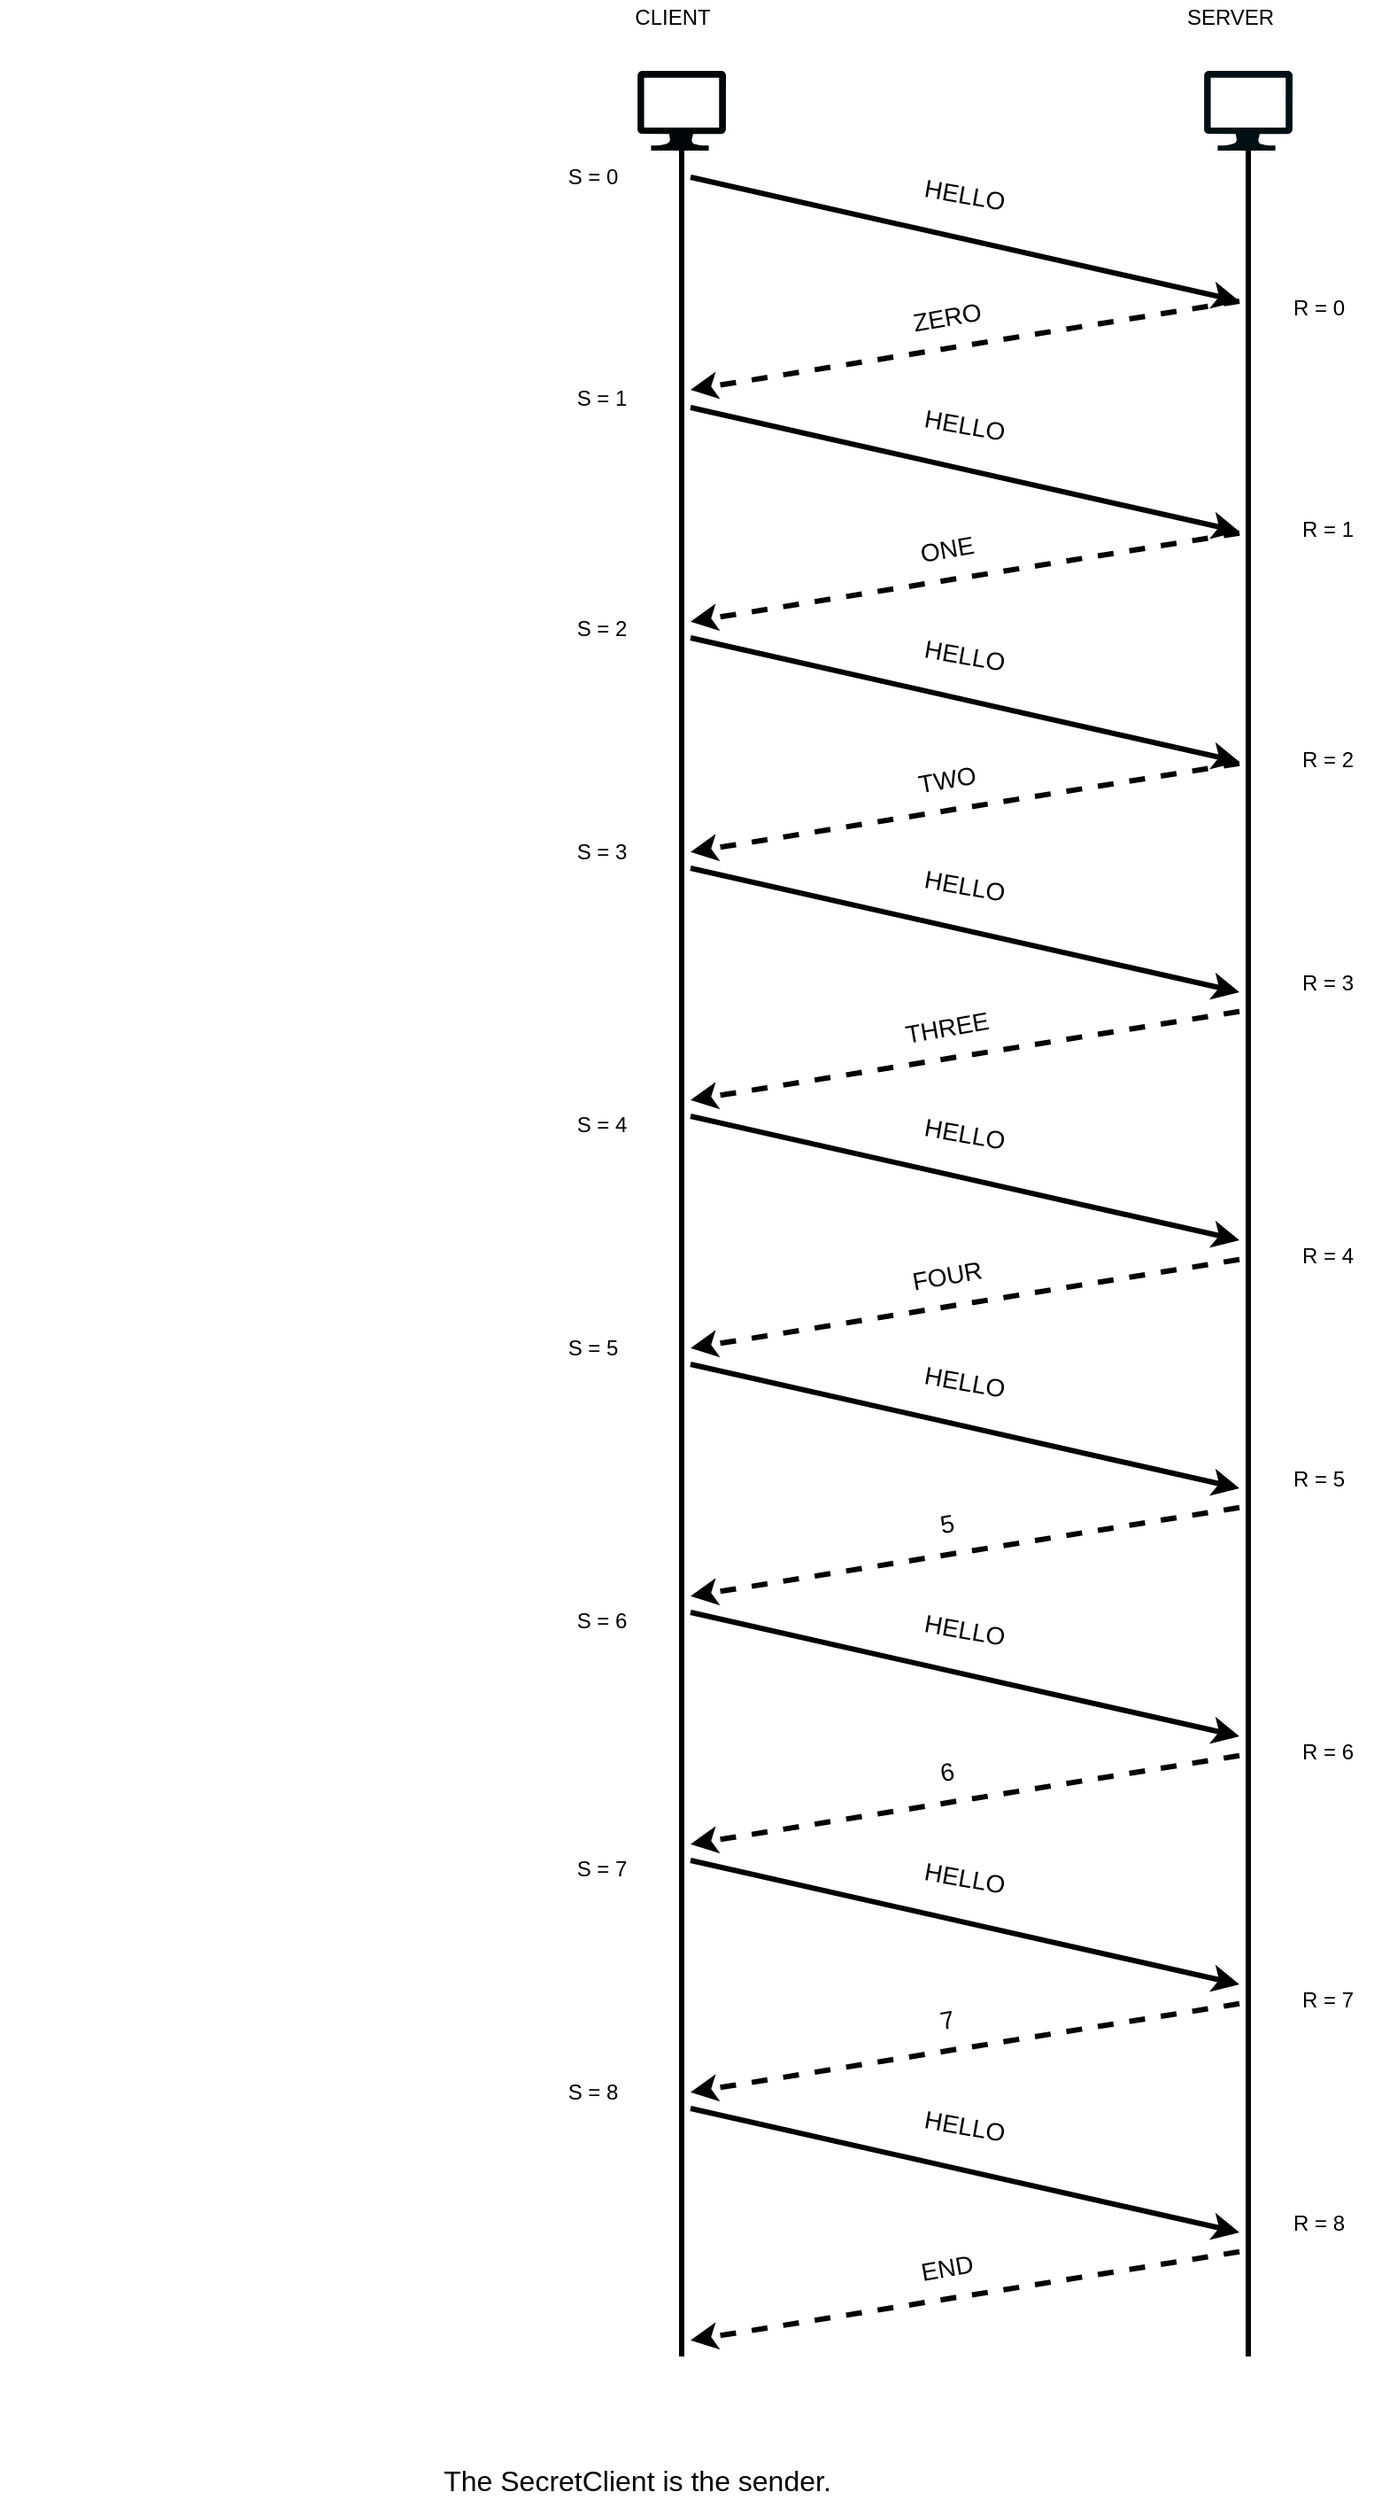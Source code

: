 <mxfile version="14.8.6" type="device"><diagram id="M_Are3F1fKmWvJhbKD_q" name="Page-1"><mxGraphModel dx="2035" dy="635" grid="1" gridSize="10" guides="1" tooltips="1" connect="1" arrows="1" fold="1" page="1" pageScale="1" pageWidth="850" pageHeight="1400" math="0" shadow="0"><root><mxCell id="0"/><mxCell id="1" parent="0"/><mxCell id="rwOtoCRZN4_Izpo82REQ-1" value="" style="verticalLabelPosition=bottom;html=1;verticalAlign=top;align=center;strokeColor=none;shape=mxgraph.azure.computer;pointerEvents=1;fillColor=#000608;" vertex="1" parent="1"><mxGeometry x="200" y="180" width="50" height="45" as="geometry"/></mxCell><mxCell id="rwOtoCRZN4_Izpo82REQ-2" value="" style="verticalLabelPosition=bottom;html=1;verticalAlign=top;align=center;strokeColor=none;shape=mxgraph.azure.computer;pointerEvents=1;fillColor=#001014;" vertex="1" parent="1"><mxGeometry x="520" y="180" width="50" height="45" as="geometry"/></mxCell><mxCell id="rwOtoCRZN4_Izpo82REQ-3" value="" style="endArrow=none;html=1;entryX=0.5;entryY=1;entryDx=0;entryDy=0;entryPerimeter=0;strokeWidth=3;" edge="1" parent="1" target="rwOtoCRZN4_Izpo82REQ-1"><mxGeometry width="50" height="50" relative="1" as="geometry"><mxPoint x="225" y="1470" as="sourcePoint"/><mxPoint x="450" y="370" as="targetPoint"/></mxGeometry></mxCell><mxCell id="rwOtoCRZN4_Izpo82REQ-4" value="" style="endArrow=none;html=1;entryX=0.5;entryY=1;entryDx=0;entryDy=0;entryPerimeter=0;strokeWidth=3;" edge="1" parent="1" target="rwOtoCRZN4_Izpo82REQ-2"><mxGeometry width="50" height="50" relative="1" as="geometry"><mxPoint x="545" y="1470" as="sourcePoint"/><mxPoint x="544.5" y="250" as="targetPoint"/></mxGeometry></mxCell><mxCell id="rwOtoCRZN4_Izpo82REQ-5" value="" style="endArrow=classic;html=1;strokeWidth=3;" edge="1" parent="1"><mxGeometry width="50" height="50" relative="1" as="geometry"><mxPoint x="230" y="240" as="sourcePoint"/><mxPoint x="540" y="310" as="targetPoint"/></mxGeometry></mxCell><mxCell id="rwOtoCRZN4_Izpo82REQ-6" value="&lt;font style=&quot;font-size: 14px&quot;&gt;HELLO&lt;/font&gt;" style="text;html=1;strokeColor=none;fillColor=none;align=center;verticalAlign=middle;whiteSpace=wrap;rounded=0;strokeWidth=4;rotation=10;" vertex="1" parent="1"><mxGeometry x="360" y="240" width="50" height="20" as="geometry"/></mxCell><mxCell id="rwOtoCRZN4_Izpo82REQ-7" value="" style="endArrow=classic;html=1;strokeWidth=3;" edge="1" parent="1"><mxGeometry width="50" height="50" relative="1" as="geometry"><mxPoint x="230" y="370" as="sourcePoint"/><mxPoint x="540" y="440" as="targetPoint"/></mxGeometry></mxCell><mxCell id="rwOtoCRZN4_Izpo82REQ-8" value="&lt;font style=&quot;font-size: 14px&quot;&gt;HELLO&lt;/font&gt;" style="text;html=1;strokeColor=none;fillColor=none;align=center;verticalAlign=middle;whiteSpace=wrap;rounded=0;strokeWidth=4;rotation=10;" vertex="1" parent="1"><mxGeometry x="360" y="370" width="50" height="20" as="geometry"/></mxCell><mxCell id="rwOtoCRZN4_Izpo82REQ-9" value="" style="endArrow=classic;html=1;strokeWidth=3;" edge="1" parent="1"><mxGeometry width="50" height="50" relative="1" as="geometry"><mxPoint x="230" y="500" as="sourcePoint"/><mxPoint x="540" y="570" as="targetPoint"/></mxGeometry></mxCell><mxCell id="rwOtoCRZN4_Izpo82REQ-10" value="&lt;font style=&quot;font-size: 14px&quot;&gt;HELLO&lt;/font&gt;" style="text;html=1;strokeColor=none;fillColor=none;align=center;verticalAlign=middle;whiteSpace=wrap;rounded=0;strokeWidth=4;rotation=10;" vertex="1" parent="1"><mxGeometry x="360" y="500" width="50" height="20" as="geometry"/></mxCell><mxCell id="rwOtoCRZN4_Izpo82REQ-11" value="" style="endArrow=classic;html=1;strokeWidth=3;" edge="1" parent="1"><mxGeometry width="50" height="50" relative="1" as="geometry"><mxPoint x="230" y="630" as="sourcePoint"/><mxPoint x="540" y="700" as="targetPoint"/></mxGeometry></mxCell><mxCell id="rwOtoCRZN4_Izpo82REQ-12" value="&lt;font style=&quot;font-size: 14px&quot;&gt;HELLO&lt;/font&gt;" style="text;html=1;strokeColor=none;fillColor=none;align=center;verticalAlign=middle;whiteSpace=wrap;rounded=0;strokeWidth=4;rotation=10;" vertex="1" parent="1"><mxGeometry x="360" y="630" width="50" height="20" as="geometry"/></mxCell><mxCell id="rwOtoCRZN4_Izpo82REQ-13" value="" style="endArrow=classic;html=1;strokeWidth=3;" edge="1" parent="1"><mxGeometry width="50" height="50" relative="1" as="geometry"><mxPoint x="230" y="770" as="sourcePoint"/><mxPoint x="540" y="840" as="targetPoint"/></mxGeometry></mxCell><mxCell id="rwOtoCRZN4_Izpo82REQ-14" value="&lt;font style=&quot;font-size: 14px&quot;&gt;HELLO&lt;/font&gt;" style="text;html=1;strokeColor=none;fillColor=none;align=center;verticalAlign=middle;whiteSpace=wrap;rounded=0;strokeWidth=4;rotation=10;" vertex="1" parent="1"><mxGeometry x="360" y="770" width="50" height="20" as="geometry"/></mxCell><mxCell id="rwOtoCRZN4_Izpo82REQ-15" value="" style="endArrow=classic;html=1;strokeWidth=3;dashed=1;" edge="1" parent="1"><mxGeometry width="50" height="50" relative="1" as="geometry"><mxPoint x="540" y="310" as="sourcePoint"/><mxPoint x="230" y="360" as="targetPoint"/></mxGeometry></mxCell><mxCell id="rwOtoCRZN4_Izpo82REQ-16" value="&lt;font style=&quot;font-size: 14px&quot;&gt;ZERO&lt;/font&gt;" style="text;html=1;strokeColor=none;fillColor=none;align=center;verticalAlign=middle;whiteSpace=wrap;rounded=0;rotation=-10;" vertex="1" parent="1"><mxGeometry x="350" y="309.13" width="50" height="20" as="geometry"/></mxCell><mxCell id="rwOtoCRZN4_Izpo82REQ-18" value="" style="endArrow=classic;html=1;strokeWidth=3;dashed=1;" edge="1" parent="1"><mxGeometry width="50" height="50" relative="1" as="geometry"><mxPoint x="540" y="440.87" as="sourcePoint"/><mxPoint x="230" y="490.87" as="targetPoint"/></mxGeometry></mxCell><mxCell id="rwOtoCRZN4_Izpo82REQ-19" value="&lt;font style=&quot;font-size: 14px&quot;&gt;ONE&lt;/font&gt;" style="text;html=1;strokeColor=none;fillColor=none;align=center;verticalAlign=middle;whiteSpace=wrap;rounded=0;rotation=-10;" vertex="1" parent="1"><mxGeometry x="350" y="440" width="50" height="20" as="geometry"/></mxCell><mxCell id="rwOtoCRZN4_Izpo82REQ-20" value="" style="endArrow=classic;html=1;strokeWidth=3;dashed=1;" edge="1" parent="1"><mxGeometry width="50" height="50" relative="1" as="geometry"><mxPoint x="540" y="570.87" as="sourcePoint"/><mxPoint x="230" y="620.87" as="targetPoint"/></mxGeometry></mxCell><mxCell id="rwOtoCRZN4_Izpo82REQ-21" value="&lt;font style=&quot;font-size: 14px&quot;&gt;TWO&lt;/font&gt;" style="text;html=1;strokeColor=none;fillColor=none;align=center;verticalAlign=middle;whiteSpace=wrap;rounded=0;rotation=-10;" vertex="1" parent="1"><mxGeometry x="350" y="570" width="50" height="20" as="geometry"/></mxCell><mxCell id="rwOtoCRZN4_Izpo82REQ-22" value="" style="endArrow=classic;html=1;strokeWidth=3;dashed=1;" edge="1" parent="1"><mxGeometry width="50" height="50" relative="1" as="geometry"><mxPoint x="540" y="710.87" as="sourcePoint"/><mxPoint x="230" y="760.87" as="targetPoint"/></mxGeometry></mxCell><mxCell id="rwOtoCRZN4_Izpo82REQ-23" value="&lt;font style=&quot;font-size: 14px&quot;&gt;THREE&lt;/font&gt;" style="text;html=1;strokeColor=none;fillColor=none;align=center;verticalAlign=middle;whiteSpace=wrap;rounded=0;rotation=-10;" vertex="1" parent="1"><mxGeometry x="350" y="710" width="50" height="20" as="geometry"/></mxCell><mxCell id="rwOtoCRZN4_Izpo82REQ-24" value="" style="endArrow=classic;html=1;strokeWidth=3;" edge="1" parent="1"><mxGeometry width="50" height="50" relative="1" as="geometry"><mxPoint x="230" y="910" as="sourcePoint"/><mxPoint x="540" y="980" as="targetPoint"/></mxGeometry></mxCell><mxCell id="rwOtoCRZN4_Izpo82REQ-25" value="&lt;font style=&quot;font-size: 14px&quot;&gt;HELLO&lt;/font&gt;" style="text;html=1;strokeColor=none;fillColor=none;align=center;verticalAlign=middle;whiteSpace=wrap;rounded=0;strokeWidth=4;rotation=10;" vertex="1" parent="1"><mxGeometry x="360" y="910" width="50" height="20" as="geometry"/></mxCell><mxCell id="rwOtoCRZN4_Izpo82REQ-26" value="" style="endArrow=classic;html=1;strokeWidth=3;dashed=1;" edge="1" parent="1"><mxGeometry width="50" height="50" relative="1" as="geometry"><mxPoint x="540" y="850.87" as="sourcePoint"/><mxPoint x="230" y="900.87" as="targetPoint"/></mxGeometry></mxCell><mxCell id="rwOtoCRZN4_Izpo82REQ-27" value="&lt;font style=&quot;font-size: 14px&quot;&gt;FOUR&lt;/font&gt;" style="text;html=1;strokeColor=none;fillColor=none;align=center;verticalAlign=middle;whiteSpace=wrap;rounded=0;rotation=-10;" vertex="1" parent="1"><mxGeometry x="350" y="850" width="50" height="20" as="geometry"/></mxCell><mxCell id="rwOtoCRZN4_Izpo82REQ-28" value="" style="endArrow=classic;html=1;strokeWidth=3;" edge="1" parent="1"><mxGeometry width="50" height="50" relative="1" as="geometry"><mxPoint x="230" y="1050" as="sourcePoint"/><mxPoint x="540" y="1120" as="targetPoint"/></mxGeometry></mxCell><mxCell id="rwOtoCRZN4_Izpo82REQ-29" value="&lt;font style=&quot;font-size: 14px&quot;&gt;HELLO&lt;/font&gt;" style="text;html=1;strokeColor=none;fillColor=none;align=center;verticalAlign=middle;whiteSpace=wrap;rounded=0;strokeWidth=4;rotation=10;" vertex="1" parent="1"><mxGeometry x="360" y="1050" width="50" height="20" as="geometry"/></mxCell><mxCell id="rwOtoCRZN4_Izpo82REQ-30" value="" style="endArrow=classic;html=1;strokeWidth=3;dashed=1;" edge="1" parent="1"><mxGeometry width="50" height="50" relative="1" as="geometry"><mxPoint x="540" y="990.87" as="sourcePoint"/><mxPoint x="230" y="1040.87" as="targetPoint"/></mxGeometry></mxCell><mxCell id="rwOtoCRZN4_Izpo82REQ-31" value="&lt;font style=&quot;font-size: 14px&quot;&gt;5&lt;/font&gt;" style="text;html=1;strokeColor=none;fillColor=none;align=center;verticalAlign=middle;whiteSpace=wrap;rounded=0;rotation=-10;" vertex="1" parent="1"><mxGeometry x="350" y="990" width="50" height="20" as="geometry"/></mxCell><mxCell id="rwOtoCRZN4_Izpo82REQ-32" value="" style="endArrow=classic;html=1;strokeWidth=3;" edge="1" parent="1"><mxGeometry width="50" height="50" relative="1" as="geometry"><mxPoint x="230" y="1190" as="sourcePoint"/><mxPoint x="540" y="1260" as="targetPoint"/></mxGeometry></mxCell><mxCell id="rwOtoCRZN4_Izpo82REQ-33" value="&lt;font style=&quot;font-size: 14px&quot;&gt;HELLO&lt;/font&gt;" style="text;html=1;strokeColor=none;fillColor=none;align=center;verticalAlign=middle;whiteSpace=wrap;rounded=0;strokeWidth=4;rotation=10;" vertex="1" parent="1"><mxGeometry x="360" y="1190" width="50" height="20" as="geometry"/></mxCell><mxCell id="rwOtoCRZN4_Izpo82REQ-34" value="" style="endArrow=classic;html=1;strokeWidth=3;dashed=1;" edge="1" parent="1"><mxGeometry width="50" height="50" relative="1" as="geometry"><mxPoint x="540" y="1130.87" as="sourcePoint"/><mxPoint x="230" y="1180.87" as="targetPoint"/></mxGeometry></mxCell><mxCell id="rwOtoCRZN4_Izpo82REQ-35" value="&lt;font style=&quot;font-size: 14px&quot;&gt;6&lt;/font&gt;" style="text;html=1;strokeColor=none;fillColor=none;align=center;verticalAlign=middle;whiteSpace=wrap;rounded=0;rotation=-10;" vertex="1" parent="1"><mxGeometry x="350" y="1130" width="50" height="20" as="geometry"/></mxCell><mxCell id="rwOtoCRZN4_Izpo82REQ-36" value="" style="endArrow=classic;html=1;strokeWidth=3;" edge="1" parent="1"><mxGeometry width="50" height="50" relative="1" as="geometry"><mxPoint x="230" y="1330" as="sourcePoint"/><mxPoint x="540" y="1400" as="targetPoint"/></mxGeometry></mxCell><mxCell id="rwOtoCRZN4_Izpo82REQ-37" value="&lt;font style=&quot;font-size: 14px&quot;&gt;HELLO&lt;/font&gt;" style="text;html=1;strokeColor=none;fillColor=none;align=center;verticalAlign=middle;whiteSpace=wrap;rounded=0;strokeWidth=4;rotation=10;" vertex="1" parent="1"><mxGeometry x="360" y="1330" width="50" height="20" as="geometry"/></mxCell><mxCell id="rwOtoCRZN4_Izpo82REQ-38" value="" style="endArrow=classic;html=1;strokeWidth=3;dashed=1;" edge="1" parent="1"><mxGeometry width="50" height="50" relative="1" as="geometry"><mxPoint x="540" y="1270.87" as="sourcePoint"/><mxPoint x="230" y="1320.87" as="targetPoint"/></mxGeometry></mxCell><mxCell id="rwOtoCRZN4_Izpo82REQ-39" value="&lt;font style=&quot;font-size: 14px&quot;&gt;7&lt;/font&gt;" style="text;html=1;strokeColor=none;fillColor=none;align=center;verticalAlign=middle;whiteSpace=wrap;rounded=0;rotation=-10;" vertex="1" parent="1"><mxGeometry x="350" y="1270" width="50" height="20" as="geometry"/></mxCell><mxCell id="rwOtoCRZN4_Izpo82REQ-40" value="" style="endArrow=classic;html=1;strokeWidth=3;dashed=1;" edge="1" parent="1"><mxGeometry width="50" height="50" relative="1" as="geometry"><mxPoint x="540" y="1410.87" as="sourcePoint"/><mxPoint x="230" y="1460.87" as="targetPoint"/></mxGeometry></mxCell><mxCell id="rwOtoCRZN4_Izpo82REQ-41" value="&lt;font style=&quot;font-size: 14px&quot;&gt;END&lt;/font&gt;" style="text;html=1;strokeColor=none;fillColor=none;align=center;verticalAlign=middle;whiteSpace=wrap;rounded=0;rotation=-10;" vertex="1" parent="1"><mxGeometry x="350" y="1410" width="50" height="20" as="geometry"/></mxCell><mxCell id="rwOtoCRZN4_Izpo82REQ-42" value="CLIENT" style="text;html=1;strokeColor=none;fillColor=none;align=center;verticalAlign=middle;whiteSpace=wrap;rounded=0;" vertex="1" parent="1"><mxGeometry x="200" y="140" width="40" height="20" as="geometry"/></mxCell><mxCell id="rwOtoCRZN4_Izpo82REQ-43" value="SERVER" style="text;html=1;strokeColor=none;fillColor=none;align=center;verticalAlign=middle;whiteSpace=wrap;rounded=0;" vertex="1" parent="1"><mxGeometry x="510" y="140" width="50" height="20" as="geometry"/></mxCell><mxCell id="rwOtoCRZN4_Izpo82REQ-44" value="S = 0" style="text;html=1;strokeColor=none;fillColor=none;align=center;verticalAlign=middle;whiteSpace=wrap;rounded=0;" vertex="1" parent="1"><mxGeometry x="150" y="225" width="50" height="30" as="geometry"/></mxCell><mxCell id="rwOtoCRZN4_Izpo82REQ-47" value="R = 0" style="text;html=1;strokeColor=none;fillColor=none;align=center;verticalAlign=middle;whiteSpace=wrap;rounded=0;" vertex="1" parent="1"><mxGeometry x="560" y="299.13" width="50" height="30" as="geometry"/></mxCell><mxCell id="rwOtoCRZN4_Izpo82REQ-52" value="S = 1" style="text;html=1;strokeColor=none;fillColor=none;align=center;verticalAlign=middle;whiteSpace=wrap;rounded=0;" vertex="1" parent="1"><mxGeometry x="155" y="350" width="50" height="30" as="geometry"/></mxCell><mxCell id="rwOtoCRZN4_Izpo82REQ-53" value="R = 1" style="text;html=1;strokeColor=none;fillColor=none;align=center;verticalAlign=middle;whiteSpace=wrap;rounded=0;" vertex="1" parent="1"><mxGeometry x="565" y="424.13" width="50" height="30" as="geometry"/></mxCell><mxCell id="rwOtoCRZN4_Izpo82REQ-54" value="S = 2" style="text;html=1;strokeColor=none;fillColor=none;align=center;verticalAlign=middle;whiteSpace=wrap;rounded=0;" vertex="1" parent="1"><mxGeometry x="155" y="480" width="50" height="30" as="geometry"/></mxCell><mxCell id="rwOtoCRZN4_Izpo82REQ-55" value="R = 2" style="text;html=1;strokeColor=none;fillColor=none;align=center;verticalAlign=middle;whiteSpace=wrap;rounded=0;" vertex="1" parent="1"><mxGeometry x="565" y="554.13" width="50" height="30" as="geometry"/></mxCell><mxCell id="rwOtoCRZN4_Izpo82REQ-56" value="S = 3" style="text;html=1;strokeColor=none;fillColor=none;align=center;verticalAlign=middle;whiteSpace=wrap;rounded=0;" vertex="1" parent="1"><mxGeometry x="155" y="605.87" width="50" height="30" as="geometry"/></mxCell><mxCell id="rwOtoCRZN4_Izpo82REQ-57" value="R = 3" style="text;html=1;strokeColor=none;fillColor=none;align=center;verticalAlign=middle;whiteSpace=wrap;rounded=0;" vertex="1" parent="1"><mxGeometry x="565" y="680" width="50" height="30" as="geometry"/></mxCell><mxCell id="rwOtoCRZN4_Izpo82REQ-58" value="S = 4" style="text;html=1;strokeColor=none;fillColor=none;align=center;verticalAlign=middle;whiteSpace=wrap;rounded=0;" vertex="1" parent="1"><mxGeometry x="155" y="760" width="50" height="30" as="geometry"/></mxCell><mxCell id="rwOtoCRZN4_Izpo82REQ-59" value="R = 4" style="text;html=1;strokeColor=none;fillColor=none;align=center;verticalAlign=middle;whiteSpace=wrap;rounded=0;" vertex="1" parent="1"><mxGeometry x="565" y="834.13" width="50" height="30" as="geometry"/></mxCell><mxCell id="rwOtoCRZN4_Izpo82REQ-60" value="S = 5" style="text;html=1;strokeColor=none;fillColor=none;align=center;verticalAlign=middle;whiteSpace=wrap;rounded=0;" vertex="1" parent="1"><mxGeometry x="150" y="885.87" width="50" height="30" as="geometry"/></mxCell><mxCell id="rwOtoCRZN4_Izpo82REQ-61" value="R = 5" style="text;html=1;strokeColor=none;fillColor=none;align=center;verticalAlign=middle;whiteSpace=wrap;rounded=0;" vertex="1" parent="1"><mxGeometry x="560" y="960" width="50" height="30" as="geometry"/></mxCell><mxCell id="rwOtoCRZN4_Izpo82REQ-62" value="S = 6" style="text;html=1;strokeColor=none;fillColor=none;align=center;verticalAlign=middle;whiteSpace=wrap;rounded=0;" vertex="1" parent="1"><mxGeometry x="155" y="1040" width="50" height="30" as="geometry"/></mxCell><mxCell id="rwOtoCRZN4_Izpo82REQ-63" value="R = 6" style="text;html=1;strokeColor=none;fillColor=none;align=center;verticalAlign=middle;whiteSpace=wrap;rounded=0;" vertex="1" parent="1"><mxGeometry x="565" y="1114.13" width="50" height="30" as="geometry"/></mxCell><mxCell id="rwOtoCRZN4_Izpo82REQ-64" value="S = 7" style="text;html=1;strokeColor=none;fillColor=none;align=center;verticalAlign=middle;whiteSpace=wrap;rounded=0;" vertex="1" parent="1"><mxGeometry x="155" y="1180" width="50" height="30" as="geometry"/></mxCell><mxCell id="rwOtoCRZN4_Izpo82REQ-65" value="R = 7" style="text;html=1;strokeColor=none;fillColor=none;align=center;verticalAlign=middle;whiteSpace=wrap;rounded=0;" vertex="1" parent="1"><mxGeometry x="565" y="1254.13" width="50" height="30" as="geometry"/></mxCell><mxCell id="rwOtoCRZN4_Izpo82REQ-66" value="S = 8" style="text;html=1;strokeColor=none;fillColor=none;align=center;verticalAlign=middle;whiteSpace=wrap;rounded=0;" vertex="1" parent="1"><mxGeometry x="150" y="1305.87" width="50" height="30" as="geometry"/></mxCell><mxCell id="rwOtoCRZN4_Izpo82REQ-67" value="R = 8" style="text;html=1;strokeColor=none;fillColor=none;align=center;verticalAlign=middle;whiteSpace=wrap;rounded=0;" vertex="1" parent="1"><mxGeometry x="560" y="1380" width="50" height="30" as="geometry"/></mxCell><mxCell id="rwOtoCRZN4_Izpo82REQ-68" value="&lt;font style=&quot;font-size: 16px&quot;&gt;The SecretClient is the sender.&lt;/font&gt;" style="text;html=1;strokeColor=none;fillColor=none;align=center;verticalAlign=middle;whiteSpace=wrap;rounded=0;strokeWidth=2;" vertex="1" parent="1"><mxGeometry x="-160" y="1530" width="720" height="20" as="geometry"/></mxCell></root></mxGraphModel></diagram></mxfile>